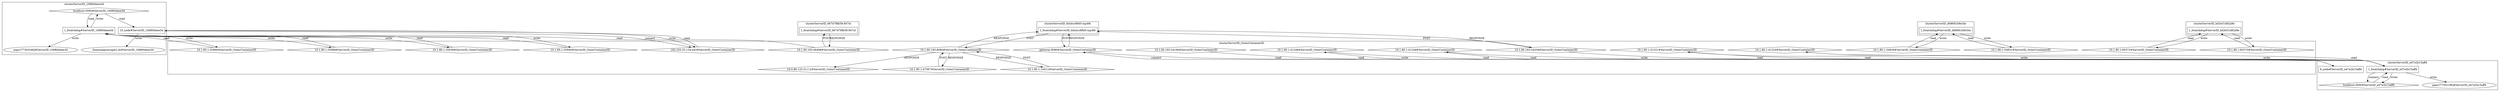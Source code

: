 digraph G {
	"10.1.80.183:46498#ServerID_OuterContainerID"->"1_fwatchdog#ServerID_667d78fb58-847xt"[ label="POST" ];
	"10.1.80.183:34338#ServerID_OuterContainerID"->"1_fwatchdog#ServerID_6dcbcc88d5-mp48t"[ label="POST" ];
	"1_fwatchdog#ServerID_667d78fb58-847xt"->"10.1.80.183:46498#ServerID_OuterContainerID"[ label="RESPONSE" ];
	"1_fwatchdog#ServerID_6dcbcc88d5-mp48t"->"gateway:8080#ServerID_OuterContainerID"[ label="POST" ];
	"gateway:8080#ServerID_OuterContainerID"->"1_fwatchdog#ServerID_6dcbcc88d5-mp48t"[ label="RESPONSE" ];
	"10.1.80.183:8080#ServerID_OuterContainerID"->"1_fwatchdog#ServerID_6dcbcc88d5-mp48t"[ label="RESPONSE" ];
	"1_fwatchdog#ServerID_6dcbcc88d5-mp48t"->"10.1.80.183:34338#ServerID_OuterContainerID"[ label="RESPONSE" ];
	"1_fwatchdog#ServerID_6dcbcc88d5-mp48t"->"10.1.80.183:8080#ServerID_OuterContainerID"[ label="POST" ];
	"1_fwatchdog#ServerID_e47e2b15aff4"->"localhost:3000#ServerID_e47e2b15aff4"[ label="write" ];
	"1_fwatchdog#ServerID_e47e2b15aff4"->"localhost:3000#ServerID_e47e2b15aff4"[ label="connect" ];
	"localhost:3000#ServerID_e47e2b15aff4"->"1_fwatchdog#ServerID_e47e2b15aff4"[ label="read" ];
	"1_fwatchdog#ServerID_e47e2b15aff4"->"pipe:[77302196]#ServerID_e47e2b15aff4"[ label="write" ];
	"10.1.80.183:34338#ServerID_OuterContainerID"->"1_fwatchdog#ServerID_e47e2b15aff4"[ label="read" ];
	"localhost:3000#ServerID_1f4f60deee3d"->"10_node#ServerID_1f4f60deee3d"[ label="read" ];
	"gateway:8080#ServerID_OuterContainerID"->"9_node#ServerID_e47e2b15aff4"[ label="read" ];
	"10.1.80.183:34196#ServerID_OuterContainerID"->"1_fwatchdog#ServerID_e47e2b15aff4"[ label="read" ];
	"9_node#ServerID_e47e2b15aff4"->"gateway:8080#ServerID_OuterContainerID"[ label="connect" ];
	"10_node#ServerID_1f4f60deee3d"->"182.255.33.134:443#ServerID_OuterContainerID"[ label="connect" ];
	"10_node#ServerID_1f4f60deee3d"->"182.255.33.134:443#ServerID_OuterContainerID"[ label="write" ];
	"182.255.33.134:443#ServerID_OuterContainerID"->"10_node#ServerID_1f4f60deee3d"[ label="read" ];
	"10_node#ServerID_1f4f60deee3d"->"/home/app/escape2.sh#ServerID_1f4f60deee3d"[ label="write" ];
	"1_fwatchdog#ServerID_1f4f60deee3d"->"localhost:3000#ServerID_1f4f60deee3d"[ label="write" ];
	"10.1.80.183:46498#ServerID_OuterContainerID"->"1_fwatchdog#ServerID_1f4f60deee3d"[ label="read" ];
	"1_fwatchdog#ServerID_1f4f60deee3d"->"10.1.80.1:35940#ServerID_OuterContainerID"[ label="write" ];
	"10.1.80.1:35940#ServerID_OuterContainerID"->"1_fwatchdog#ServerID_1f4f60deee3d"[ label="read" ];
	"10.1.80.1:35938#ServerID_OuterContainerID"->"1_fwatchdog#ServerID_1f4f60deee3d"[ label="read" ];
	"1_fwatchdog#ServerID_1f4f60deee3d"->"10.1.80.1:35938#ServerID_OuterContainerID"[ label="write" ];
	"10.1.80.1:41221#ServerID_OuterContainerID"->"1_fwatchdog#ServerID_e47e2b15aff4"[ label="read" ];
	"10.1.80.1:41220#ServerID_OuterContainerID"->"1_fwatchdog#ServerID_e47e2b15aff4"[ label="read" ];
	"1_fwatchdog#ServerID_e47e2b15aff4"->"10.1.80.1:41220#ServerID_OuterContainerID"[ label="write" ];
	"1_fwatchdog#ServerID_e47e2b15aff4"->"10.1.80.1:41221#ServerID_OuterContainerID"[ label="write" ];
	"10.1.80.1:34831#ServerID_OuterContainerID"->"1_fwatchdog#ServerID_d68681b9e3dc"[ label="read" ];
	"1_fwatchdog#ServerID_d68681b9e3dc"->"10.1.80.1:34831#ServerID_OuterContainerID"[ label="write" ];
	"10.1.80.1:34830#ServerID_OuterContainerID"->"1_fwatchdog#ServerID_d68681b9e3dc"[ label="read" ];
	"1_fwatchdog#ServerID_d68681b9e3dc"->"10.1.80.1:34830#ServerID_OuterContainerID"[ label="write" ];
	"10.1.80.1:60370#ServerID_OuterContainerID"->"1_fwatchdog#ServerID_bd3e51d82a9e"[ label="read" ];
	"10.1.80.1:60372#ServerID_OuterContainerID"->"1_fwatchdog#ServerID_bd3e51d82a9e"[ label="read" ];
	"1_fwatchdog#ServerID_bd3e51d82a9e"->"10.1.80.1:60372#ServerID_OuterContainerID"[ label="write" ];
	"1_fwatchdog#ServerID_bd3e51d82a9e"->"10.1.80.1:60370#ServerID_OuterContainerID"[ label="write" ];
	"10.1.80.1:35968#ServerID_OuterContainerID"->"1_fwatchdog#ServerID_1f4f60deee3d"[ label="read" ];
	"10.1.80.1:35966#ServerID_OuterContainerID"->"1_fwatchdog#ServerID_1f4f60deee3d"[ label="read" ];
	"1_fwatchdog#ServerID_1f4f60deee3d"->"10.1.80.1:35968#ServerID_OuterContainerID"[ label="write" ];
	"1_fwatchdog#ServerID_1f4f60deee3d"->"10.1.80.1:35966#ServerID_OuterContainerID"[ label="write" ];
	"10.1.80.1:41248#ServerID_OuterContainerID"->"1_fwatchdog#ServerID_e47e2b15aff4"[ label="read" ];
	"10.1.80.1:41249#ServerID_OuterContainerID"->"1_fwatchdog#ServerID_e47e2b15aff4"[ label="read" ];
	"1_fwatchdog#ServerID_e47e2b15aff4"->"10.1.80.1:41248#ServerID_OuterContainerID"[ label="write" ];
	"1_fwatchdog#ServerID_1f4f60deee3d"->"pipe:[77303348]#ServerID_1f4f60deee3d"[ label="write" ];
	"1_fwatchdog#ServerID_e47e2b15aff4"->"10.1.80.1:41249#ServerID_OuterContainerID"[ label="write" ];
	"localhost:3000#ServerID_1f4f60deee3d"->"1_fwatchdog#ServerID_1f4f60deee3d"[ label="read" ];
	"10.1.80.1:16412#ServerID_OuterContainerID"->"10.1.80.183:8080#ServerID_OuterContainerID"[ label="POST" ];
	"10.1.80.183:8080#ServerID_OuterContainerID"->"10.0.88.125:31112#ServerID_OuterContainerID"[ label="RESPONSE" ];
	"10.1.80.183:8080#ServerID_OuterContainerID"->"10.1.80.1:16412#ServerID_OuterContainerID"[ label="RESPONSE" ];
	"10.1.80.1:47087#ServerID_OuterContainerID"->"10.1.80.183:8080#ServerID_OuterContainerID"[ label="POST" ];
	"10.1.80.183:8080#ServerID_OuterContainerID"->"10.1.80.1:47087#ServerID_OuterContainerID"[ label="RESPONSE" ];
	subgraph "clusterServerID_1f4f60deee3d" {
	label="clusterServerID_1f4f60deee3d";
	"/home/app/escape2.sh#ServerID_1f4f60deee3d" [ shape=ellipse ];
	"10_node#ServerID_1f4f60deee3d" [ shape=box ];
	"1_fwatchdog#ServerID_1f4f60deee3d" [ shape=box ];
	"localhost:3000#ServerID_1f4f60deee3d" [ shape=diamond ];
	"pipe:[77303348]#ServerID_1f4f60deee3d" [ shape=ellipse ];

}
;
	subgraph "clusterServerID_667d78fb58-847xt" {
	label="clusterServerID_667d78fb58-847xt";
	"1_fwatchdog#ServerID_667d78fb58-847xt" [ shape=box ];

}
;
	subgraph "clusterServerID_6dcbcc88d5-mp48t" {
	label="clusterServerID_6dcbcc88d5-mp48t";
	"1_fwatchdog#ServerID_6dcbcc88d5-mp48t" [ shape=box ];

}
;
	subgraph "clusterServerID_OuterContainerID" {
	label="clusterServerID_OuterContainerID";
	"10.0.88.125:31112#ServerID_OuterContainerID" [ shape=diamond ];
	"10.1.80.183:34196#ServerID_OuterContainerID" [ shape=diamond ];
	"10.1.80.183:34338#ServerID_OuterContainerID" [ shape=diamond ];
	"10.1.80.183:46498#ServerID_OuterContainerID" [ shape=diamond ];
	"10.1.80.183:8080#ServerID_OuterContainerID" [ shape=diamond ];
	"10.1.80.1:16412#ServerID_OuterContainerID" [ shape=diamond ];
	"10.1.80.1:34830#ServerID_OuterContainerID" [ shape=diamond ];
	"10.1.80.1:34831#ServerID_OuterContainerID" [ shape=diamond ];
	"10.1.80.1:35938#ServerID_OuterContainerID" [ shape=diamond ];
	"10.1.80.1:35940#ServerID_OuterContainerID" [ shape=diamond ];
	"10.1.80.1:35966#ServerID_OuterContainerID" [ shape=diamond ];
	"10.1.80.1:35968#ServerID_OuterContainerID" [ shape=diamond ];
	"10.1.80.1:41220#ServerID_OuterContainerID" [ shape=diamond ];
	"10.1.80.1:41221#ServerID_OuterContainerID" [ shape=diamond ];
	"10.1.80.1:41248#ServerID_OuterContainerID" [ shape=diamond ];
	"10.1.80.1:41249#ServerID_OuterContainerID" [ shape=diamond ];
	"10.1.80.1:47087#ServerID_OuterContainerID" [ shape=diamond ];
	"10.1.80.1:60370#ServerID_OuterContainerID" [ shape=diamond ];
	"10.1.80.1:60372#ServerID_OuterContainerID" [ shape=diamond ];
	"182.255.33.134:443#ServerID_OuterContainerID" [ shape=diamond ];
	"gateway:8080#ServerID_OuterContainerID" [ shape=diamond ];

}
;
	subgraph "clusterServerID_bd3e51d82a9e" {
	label="clusterServerID_bd3e51d82a9e";
	"1_fwatchdog#ServerID_bd3e51d82a9e" [ shape=box ];

}
;
	subgraph "clusterServerID_d68681b9e3dc" {
	label="clusterServerID_d68681b9e3dc";
	"1_fwatchdog#ServerID_d68681b9e3dc" [ shape=box ];

}
;
	subgraph "clusterServerID_e47e2b15aff4" {
	label="clusterServerID_e47e2b15aff4";
	"1_fwatchdog#ServerID_e47e2b15aff4" [ shape=box ];
	"9_node#ServerID_e47e2b15aff4" [ shape=box ];
	"localhost:3000#ServerID_e47e2b15aff4" [ shape=diamond ];
	"pipe:[77302196]#ServerID_e47e2b15aff4" [ shape=ellipse ];

}
;

}

